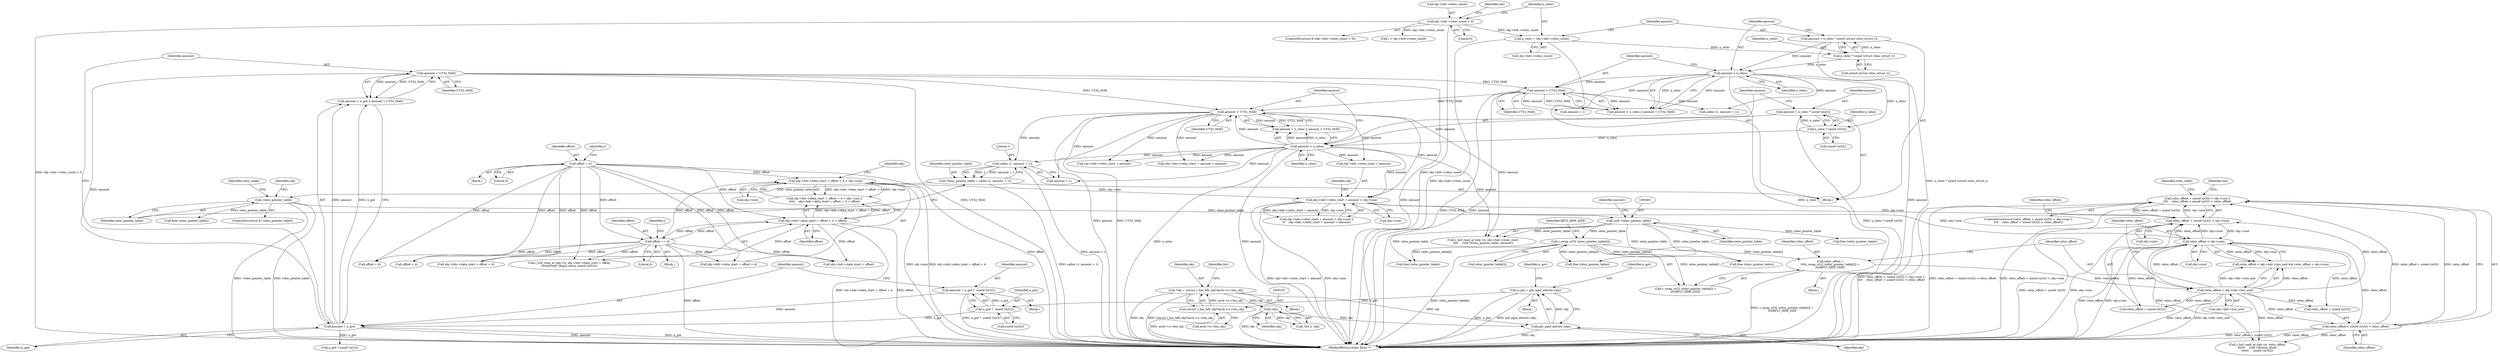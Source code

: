 digraph "0_radare2_72794dc3523bbd5bb370de3c5857cb736c387e18_0@API" {
"1000455" [label="(Call,reloc_offset + sizeof (ut32) > obj->size ||\n\t\t\t\t    reloc_offset + sizeof (ut32) < reloc_offset)"];
"1000456" [label="(Call,reloc_offset + sizeof (ut32) > obj->size)"];
"1000439" [label="(Call,reloc_offset < obj->hdr->bss_end)"];
"1000429" [label="(Call,reloc_offset =\n\t\t\t\tr_swap_ut32 (reloc_pointer_table[i]) +\n\t\t\t\tBFLT_HDR_SIZE)"];
"1000432" [label="(Call,r_swap_ut32 (reloc_pointer_table[i]))"];
"1000400" [label="(Call,(ut8 *)reloc_pointer_table)"];
"1000355" [label="(Call,!reloc_pointer_table)"];
"1000347" [label="(Call,*reloc_pointer_table = calloc (1, amount + 1))"];
"1000349" [label="(Call,calloc (1, amount + 1))"];
"1000339" [label="(Call,amount > UT32_MAX)"];
"1000336" [label="(Call,amount < n_reloc)"];
"1000328" [label="(Call,amount = n_reloc * sizeof (ut32))"];
"1000330" [label="(Call,n_reloc * sizeof (ut32))"];
"1000307" [label="(Call,amount < n_reloc)"];
"1000299" [label="(Call,amount = n_reloc * sizeof (struct reloc_struct_t))"];
"1000301" [label="(Call,n_reloc * sizeof (struct reloc_struct_t))"];
"1000292" [label="(Call,n_reloc = obj->hdr->reloc_count)"];
"1000283" [label="(Call,obj->hdr->reloc_count > 0)"];
"1000162" [label="(Call,amount > UT32_MAX)"];
"1000159" [label="(Call,amount < n_got)"];
"1000151" [label="(Call,amount = n_got *  sizeof (ut32))"];
"1000153" [label="(Call,n_got *  sizeof (ut32))"];
"1000144" [label="(Call,n_got = get_ngot_entries (obj))"];
"1000146" [label="(Call,get_ngot_entries (obj))"];
"1000104" [label="(Call,*obj = (struct r_bin_bflt_obj*)arch->o->bin_obj)"];
"1000106" [label="(Call,(struct r_bin_bflt_obj*)arch->o->bin_obj)"];
"1000128" [label="(Call,!obj)"];
"1000310" [label="(Call,amount > UT32_MAX)"];
"1000446" [label="(Call,reloc_offset < obj->size)"];
"1000363" [label="(Call,obj->hdr->reloc_start + amount > obj->size)"];
"1000200" [label="(Call,obj->hdr->data_start + offset + 4 > obj->size)"];
"1000180" [label="(Call,offset = 0)"];
"1000191" [label="(Call,offset += 4)"];
"1000213" [label="(Call,obj->hdr->data_start + offset + 4 < offset)"];
"1000464" [label="(Call,reloc_offset + sizeof (ut32) < reloc_offset)"];
"1000432" [label="(Call,r_swap_ut32 (reloc_pointer_table[i]))"];
"1000351" [label="(Call,amount + 1)"];
"1000433" [label="(Call,reloc_pointer_table[i])"];
"1000307" [label="(Call,amount < n_reloc)"];
"1000162" [label="(Call,amount > UT32_MAX)"];
"1000160" [label="(Identifier,amount)"];
"1000193" [label="(Literal,4)"];
"1000129" [label="(Identifier,obj)"];
"1000330" [label="(Call,n_reloc * sizeof (ut32))"];
"1000400" [label="(Call,(ut8 *)reloc_pointer_table)"];
"1000440" [label="(Identifier,reloc_offset)"];
"1000152" [label="(Identifier,amount)"];
"1000302" [label="(Identifier,n_reloc)"];
"1000355" [label="(Call,!reloc_pointer_table)"];
"1000300" [label="(Identifier,amount)"];
"1000448" [label="(Call,obj->size)"];
"1000210" [label="(Call,obj->size)"];
"1000223" [label="(Identifier,offset)"];
"1000356" [label="(Identifier,reloc_pointer_table)"];
"1000431" [label="(Call,r_swap_ut32 (reloc_pointer_table[i]) +\n\t\t\t\tBFLT_HDR_SIZE)"];
"1000159" [label="(Call,amount < n_got)"];
"1000335" [label="(Call,amount < n_reloc || amount > UT32_MAX)"];
"1000461" [label="(Call,obj->size)"];
"1000336" [label="(Call,amount < n_reloc)"];
"1000499" [label="(Call,free (reloc_pointer_table))"];
"1000454" [label="(ControlStructure,if (reloc_offset + sizeof (ut32) > obj->size ||\n\t\t\t\t    reloc_offset + sizeof (ut32) < reloc_offset))"];
"1000477" [label="(Identifier,len)"];
"1000200" [label="(Call,obj->hdr->data_start + offset + 4 > obj->size)"];
"1000341" [label="(Identifier,UT32_MAX)"];
"1000106" [label="(Call,(struct r_bin_bflt_obj*)arch->o->bin_obj)"];
"1000338" [label="(Identifier,n_reloc)"];
"1000301" [label="(Call,n_reloc * sizeof (struct reloc_struct_t))"];
"1000328" [label="(Call,amount = n_reloc * sizeof (ut32))"];
"1000354" [label="(ControlStructure,if (!reloc_pointer_table))"];
"1000568" [label="(MethodReturn,static RList *)"];
"1000154" [label="(Identifier,n_got)"];
"1000172" [label="(Call,n_got * sizeof (ut32))"];
"1000348" [label="(Identifier,reloc_pointer_table)"];
"1000427" [label="(Block,)"];
"1000320" [label="(Call,amount + 1)"];
"1000181" [label="(Identifier,offset)"];
"1000217" [label="(Identifier,obj)"];
"1000318" [label="(Call,calloc (1, amount + 1))"];
"1000214" [label="(Call,obj->hdr->data_start + offset + 4)"];
"1000478" [label="(Call,r_buf_read_at (obj->b, reloc_offset,\n\t\t\t\t\t\t     (ut8 *)&reloc_fixed,\n\t\t\t\t\t\t     sizeof (ut32)))"];
"1000362" [label="(Call,obj->hdr->reloc_start + amount > obj->size ||\n\t\t    obj->hdr->reloc_start + amount < amount)"];
"1000147" [label="(Identifier,obj)"];
"1000146" [label="(Call,get_ngot_entries (obj))"];
"1000375" [label="(Call,obj->hdr->reloc_start + amount)"];
"1000213" [label="(Call,obj->hdr->data_start + offset + 4 < offset)"];
"1000349" [label="(Call,calloc (1, amount + 1))"];
"1000306" [label="(Call,amount < n_reloc || amount > UT32_MAX)"];
"1000178" [label="(Block,)"];
"1000311" [label="(Identifier,amount)"];
"1000292" [label="(Call,n_reloc = obj->hdr->reloc_count)"];
"1000228" [label="(Call,r_buf_read_at (obj->b, obj->hdr->data_start + offset,\n\t\t\t\t\t\t\t\t(ut8 *)&got_entry, sizeof (ut32)))"];
"1000367" [label="(Identifier,obj)"];
"1000402" [label="(Identifier,reloc_pointer_table)"];
"1000464" [label="(Call,reloc_offset + sizeof (ut32) < reloc_offset)"];
"1000284" [label="(Call,obj->hdr->reloc_count)"];
"1000161" [label="(Identifier,n_got)"];
"1000143" [label="(Block,)"];
"1000371" [label="(Call,obj->size)"];
"1000115" [label="(Identifier,list)"];
"1000331" [label="(Identifier,n_reloc)"];
"1000337" [label="(Identifier,amount)"];
"1000359" [label="(Identifier,reloc_table)"];
"1000128" [label="(Call,!obj)"];
"1000473" [label="(Call,free (reloc_pointer_table))"];
"1000299" [label="(Call,amount = n_reloc * sizeof (struct reloc_struct_t))"];
"1000386" [label="(Call,free (reloc_pointer_table))"];
"1000290" [label="(Block,)"];
"1000309" [label="(Identifier,n_reloc)"];
"1000144" [label="(Call,n_got = get_ngot_entries (obj))"];
"1000447" [label="(Identifier,reloc_offset)"];
"1000347" [label="(Call,*reloc_pointer_table = calloc (1, amount + 1))"];
"1000150" [label="(Block,)"];
"1000436" [label="(Identifier,BFLT_HDR_SIZE)"];
"1000472" [label="(Identifier,reloc_table)"];
"1000554" [label="(Call,free (reloc_pointer_table))"];
"1000283" [label="(Call,obj->hdr->reloc_count > 0)"];
"1000289" [label="(Literal,0)"];
"1000151" [label="(Call,amount = n_got *  sizeof (ut32))"];
"1000339" [label="(Call,amount > UT32_MAX)"];
"1000153" [label="(Call,n_got *  sizeof (ut32))"];
"1000430" [label="(Identifier,reloc_offset)"];
"1000303" [label="(Call,sizeof (struct reloc_struct_t))"];
"1000466" [label="(Identifier,reloc_offset)"];
"1000294" [label="(Call,obj->hdr->reloc_count)"];
"1000164" [label="(Identifier,UT32_MAX)"];
"1000446" [label="(Call,reloc_offset < obj->size)"];
"1000364" [label="(Call,obj->hdr->reloc_start + amount)"];
"1000340" [label="(Identifier,amount)"];
"1000332" [label="(Call,sizeof (ut32))"];
"1000192" [label="(Identifier,offset)"];
"1000195" [label="(Identifier,i)"];
"1000438" [label="(Call,reloc_offset < obj->hdr->bss_end && reloc_offset < obj->size)"];
"1000105" [label="(Identifier,obj)"];
"1000182" [label="(Literal,0)"];
"1000391" [label="(Call,r_buf_read_at (obj->b, obj->hdr->reloc_start,\n\t\t\t\t     (ut8 *)reloc_pointer_table, amount))"];
"1000429" [label="(Call,reloc_offset =\n\t\t\t\tr_swap_ut32 (reloc_pointer_table[i]) +\n\t\t\t\tBFLT_HDR_SIZE)"];
"1000363" [label="(Call,obj->hdr->reloc_start + amount > obj->size)"];
"1000104" [label="(Call,*obj = (struct r_bin_bflt_obj*)arch->o->bin_obj)"];
"1000457" [label="(Call,reloc_offset + sizeof (ut32))"];
"1000562" [label="(Identifier,list)"];
"1000469" [label="(Identifier,reloc_offset)"];
"1000439" [label="(Call,reloc_offset < obj->hdr->bss_end)"];
"1000455" [label="(Call,reloc_offset + sizeof (ut32) > obj->size ||\n\t\t\t\t    reloc_offset + sizeof (ut32) < reloc_offset)"];
"1000145" [label="(Identifier,n_got)"];
"1000207" [label="(Call,offset + 4)"];
"1000456" [label="(Call,reloc_offset + sizeof (ut32) > obj->size)"];
"1000185" [label="(Identifier,i)"];
"1000312" [label="(Identifier,UT32_MAX)"];
"1000465" [label="(Call,reloc_offset + sizeof (ut32))"];
"1000403" [label="(Identifier,amount)"];
"1000308" [label="(Identifier,amount)"];
"1000149" [label="(Identifier,n_got)"];
"1000102" [label="(Block,)"];
"1000201" [label="(Call,obj->hdr->data_start + offset + 4)"];
"1000329" [label="(Identifier,amount)"];
"1000180" [label="(Call,offset = 0)"];
"1000232" [label="(Call,obj->hdr->data_start + offset)"];
"1000374" [label="(Call,obj->hdr->reloc_start + amount < amount)"];
"1000282" [label="(ControlStructure,if (obj->hdr->reloc_count > 0))"];
"1000125" [label="(Call,!list || !obj)"];
"1000441" [label="(Call,obj->hdr->bss_end)"];
"1000163" [label="(Identifier,amount)"];
"1000190" [label="(Block,)"];
"1000418" [label="(Call,i < obj->hdr->reloc_count)"];
"1000310" [label="(Call,amount > UT32_MAX)"];
"1000191" [label="(Call,offset += 4)"];
"1000350" [label="(Literal,1)"];
"1000293" [label="(Identifier,n_reloc)"];
"1000378" [label="(Identifier,obj)"];
"1000155" [label="(Call,sizeof (ut32))"];
"1000158" [label="(Call,amount < n_got || amount > UT32_MAX)"];
"1000220" [label="(Call,offset + 4)"];
"1000199" [label="(Call,obj->hdr->data_start + offset + 4 > obj->size ||\n\t\t\t\t\t    obj->hdr->data_start + offset + 4 < offset)"];
"1000108" [label="(Call,arch->o->bin_obj)"];
"1000411" [label="(Call,free (reloc_pointer_table))"];
"1000455" -> "1000454"  [label="AST: "];
"1000455" -> "1000456"  [label="CFG: "];
"1000455" -> "1000464"  [label="CFG: "];
"1000456" -> "1000455"  [label="AST: "];
"1000464" -> "1000455"  [label="AST: "];
"1000472" -> "1000455"  [label="CFG: "];
"1000477" -> "1000455"  [label="CFG: "];
"1000455" -> "1000568"  [label="DDG: reloc_offset + sizeof (ut32) > obj->size ||\n\t\t\t\t    reloc_offset + sizeof (ut32) < reloc_offset"];
"1000455" -> "1000568"  [label="DDG: reloc_offset + sizeof (ut32) < reloc_offset"];
"1000455" -> "1000568"  [label="DDG: reloc_offset + sizeof (ut32) > obj->size"];
"1000456" -> "1000455"  [label="DDG: reloc_offset + sizeof (ut32)"];
"1000456" -> "1000455"  [label="DDG: obj->size"];
"1000464" -> "1000455"  [label="DDG: reloc_offset + sizeof (ut32)"];
"1000464" -> "1000455"  [label="DDG: reloc_offset"];
"1000456" -> "1000461"  [label="CFG: "];
"1000457" -> "1000456"  [label="AST: "];
"1000461" -> "1000456"  [label="AST: "];
"1000466" -> "1000456"  [label="CFG: "];
"1000456" -> "1000568"  [label="DDG: obj->size"];
"1000456" -> "1000568"  [label="DDG: reloc_offset + sizeof (ut32)"];
"1000456" -> "1000446"  [label="DDG: obj->size"];
"1000439" -> "1000456"  [label="DDG: reloc_offset"];
"1000446" -> "1000456"  [label="DDG: reloc_offset"];
"1000446" -> "1000456"  [label="DDG: obj->size"];
"1000363" -> "1000456"  [label="DDG: obj->size"];
"1000439" -> "1000438"  [label="AST: "];
"1000439" -> "1000441"  [label="CFG: "];
"1000440" -> "1000439"  [label="AST: "];
"1000441" -> "1000439"  [label="AST: "];
"1000447" -> "1000439"  [label="CFG: "];
"1000438" -> "1000439"  [label="CFG: "];
"1000439" -> "1000568"  [label="DDG: reloc_offset"];
"1000439" -> "1000568"  [label="DDG: obj->hdr->bss_end"];
"1000439" -> "1000438"  [label="DDG: reloc_offset"];
"1000439" -> "1000438"  [label="DDG: obj->hdr->bss_end"];
"1000429" -> "1000439"  [label="DDG: reloc_offset"];
"1000439" -> "1000446"  [label="DDG: reloc_offset"];
"1000439" -> "1000457"  [label="DDG: reloc_offset"];
"1000439" -> "1000464"  [label="DDG: reloc_offset"];
"1000439" -> "1000465"  [label="DDG: reloc_offset"];
"1000439" -> "1000478"  [label="DDG: reloc_offset"];
"1000429" -> "1000427"  [label="AST: "];
"1000429" -> "1000431"  [label="CFG: "];
"1000430" -> "1000429"  [label="AST: "];
"1000431" -> "1000429"  [label="AST: "];
"1000440" -> "1000429"  [label="CFG: "];
"1000429" -> "1000568"  [label="DDG: r_swap_ut32 (reloc_pointer_table[i]) +\n\t\t\t\tBFLT_HDR_SIZE"];
"1000432" -> "1000429"  [label="DDG: reloc_pointer_table[i]"];
"1000432" -> "1000431"  [label="AST: "];
"1000432" -> "1000433"  [label="CFG: "];
"1000433" -> "1000432"  [label="AST: "];
"1000436" -> "1000432"  [label="CFG: "];
"1000432" -> "1000568"  [label="DDG: reloc_pointer_table[i]"];
"1000432" -> "1000431"  [label="DDG: reloc_pointer_table[i]"];
"1000400" -> "1000432"  [label="DDG: reloc_pointer_table"];
"1000432" -> "1000473"  [label="DDG: reloc_pointer_table[i]"];
"1000432" -> "1000499"  [label="DDG: reloc_pointer_table[i]"];
"1000432" -> "1000554"  [label="DDG: reloc_pointer_table[i]"];
"1000400" -> "1000391"  [label="AST: "];
"1000400" -> "1000402"  [label="CFG: "];
"1000401" -> "1000400"  [label="AST: "];
"1000402" -> "1000400"  [label="AST: "];
"1000403" -> "1000400"  [label="CFG: "];
"1000400" -> "1000391"  [label="DDG: reloc_pointer_table"];
"1000355" -> "1000400"  [label="DDG: reloc_pointer_table"];
"1000400" -> "1000411"  [label="DDG: reloc_pointer_table"];
"1000400" -> "1000473"  [label="DDG: reloc_pointer_table"];
"1000400" -> "1000499"  [label="DDG: reloc_pointer_table"];
"1000400" -> "1000554"  [label="DDG: reloc_pointer_table"];
"1000355" -> "1000354"  [label="AST: "];
"1000355" -> "1000356"  [label="CFG: "];
"1000356" -> "1000355"  [label="AST: "];
"1000359" -> "1000355"  [label="CFG: "];
"1000367" -> "1000355"  [label="CFG: "];
"1000355" -> "1000568"  [label="DDG: reloc_pointer_table"];
"1000355" -> "1000568"  [label="DDG: !reloc_pointer_table"];
"1000347" -> "1000355"  [label="DDG: reloc_pointer_table"];
"1000355" -> "1000386"  [label="DDG: reloc_pointer_table"];
"1000347" -> "1000290"  [label="AST: "];
"1000347" -> "1000349"  [label="CFG: "];
"1000348" -> "1000347"  [label="AST: "];
"1000349" -> "1000347"  [label="AST: "];
"1000356" -> "1000347"  [label="CFG: "];
"1000347" -> "1000568"  [label="DDG: calloc (1, amount + 1)"];
"1000349" -> "1000347"  [label="DDG: 1"];
"1000349" -> "1000347"  [label="DDG: amount + 1"];
"1000349" -> "1000351"  [label="CFG: "];
"1000350" -> "1000349"  [label="AST: "];
"1000351" -> "1000349"  [label="AST: "];
"1000349" -> "1000568"  [label="DDG: amount + 1"];
"1000339" -> "1000349"  [label="DDG: amount"];
"1000336" -> "1000349"  [label="DDG: amount"];
"1000339" -> "1000335"  [label="AST: "];
"1000339" -> "1000341"  [label="CFG: "];
"1000340" -> "1000339"  [label="AST: "];
"1000341" -> "1000339"  [label="AST: "];
"1000335" -> "1000339"  [label="CFG: "];
"1000339" -> "1000568"  [label="DDG: amount"];
"1000339" -> "1000568"  [label="DDG: UT32_MAX"];
"1000339" -> "1000335"  [label="DDG: amount"];
"1000339" -> "1000335"  [label="DDG: UT32_MAX"];
"1000336" -> "1000339"  [label="DDG: amount"];
"1000162" -> "1000339"  [label="DDG: UT32_MAX"];
"1000310" -> "1000339"  [label="DDG: UT32_MAX"];
"1000339" -> "1000351"  [label="DDG: amount"];
"1000339" -> "1000363"  [label="DDG: amount"];
"1000339" -> "1000364"  [label="DDG: amount"];
"1000339" -> "1000374"  [label="DDG: amount"];
"1000339" -> "1000375"  [label="DDG: amount"];
"1000339" -> "1000391"  [label="DDG: amount"];
"1000336" -> "1000335"  [label="AST: "];
"1000336" -> "1000338"  [label="CFG: "];
"1000337" -> "1000336"  [label="AST: "];
"1000338" -> "1000336"  [label="AST: "];
"1000340" -> "1000336"  [label="CFG: "];
"1000335" -> "1000336"  [label="CFG: "];
"1000336" -> "1000568"  [label="DDG: n_reloc"];
"1000336" -> "1000568"  [label="DDG: amount"];
"1000336" -> "1000335"  [label="DDG: amount"];
"1000336" -> "1000335"  [label="DDG: n_reloc"];
"1000328" -> "1000336"  [label="DDG: amount"];
"1000330" -> "1000336"  [label="DDG: n_reloc"];
"1000336" -> "1000351"  [label="DDG: amount"];
"1000336" -> "1000363"  [label="DDG: amount"];
"1000336" -> "1000364"  [label="DDG: amount"];
"1000336" -> "1000374"  [label="DDG: amount"];
"1000336" -> "1000375"  [label="DDG: amount"];
"1000336" -> "1000391"  [label="DDG: amount"];
"1000328" -> "1000290"  [label="AST: "];
"1000328" -> "1000330"  [label="CFG: "];
"1000329" -> "1000328"  [label="AST: "];
"1000330" -> "1000328"  [label="AST: "];
"1000337" -> "1000328"  [label="CFG: "];
"1000328" -> "1000568"  [label="DDG: n_reloc * sizeof (ut32)"];
"1000330" -> "1000328"  [label="DDG: n_reloc"];
"1000330" -> "1000332"  [label="CFG: "];
"1000331" -> "1000330"  [label="AST: "];
"1000332" -> "1000330"  [label="AST: "];
"1000307" -> "1000330"  [label="DDG: n_reloc"];
"1000307" -> "1000306"  [label="AST: "];
"1000307" -> "1000309"  [label="CFG: "];
"1000308" -> "1000307"  [label="AST: "];
"1000309" -> "1000307"  [label="AST: "];
"1000311" -> "1000307"  [label="CFG: "];
"1000306" -> "1000307"  [label="CFG: "];
"1000307" -> "1000568"  [label="DDG: n_reloc"];
"1000307" -> "1000568"  [label="DDG: amount"];
"1000307" -> "1000306"  [label="DDG: amount"];
"1000307" -> "1000306"  [label="DDG: n_reloc"];
"1000299" -> "1000307"  [label="DDG: amount"];
"1000301" -> "1000307"  [label="DDG: n_reloc"];
"1000307" -> "1000310"  [label="DDG: amount"];
"1000307" -> "1000318"  [label="DDG: amount"];
"1000307" -> "1000320"  [label="DDG: amount"];
"1000299" -> "1000290"  [label="AST: "];
"1000299" -> "1000301"  [label="CFG: "];
"1000300" -> "1000299"  [label="AST: "];
"1000301" -> "1000299"  [label="AST: "];
"1000308" -> "1000299"  [label="CFG: "];
"1000299" -> "1000568"  [label="DDG: n_reloc * sizeof (struct reloc_struct_t)"];
"1000301" -> "1000299"  [label="DDG: n_reloc"];
"1000301" -> "1000303"  [label="CFG: "];
"1000302" -> "1000301"  [label="AST: "];
"1000303" -> "1000301"  [label="AST: "];
"1000292" -> "1000301"  [label="DDG: n_reloc"];
"1000292" -> "1000290"  [label="AST: "];
"1000292" -> "1000294"  [label="CFG: "];
"1000293" -> "1000292"  [label="AST: "];
"1000294" -> "1000292"  [label="AST: "];
"1000300" -> "1000292"  [label="CFG: "];
"1000292" -> "1000568"  [label="DDG: obj->hdr->reloc_count"];
"1000283" -> "1000292"  [label="DDG: obj->hdr->reloc_count"];
"1000283" -> "1000282"  [label="AST: "];
"1000283" -> "1000289"  [label="CFG: "];
"1000284" -> "1000283"  [label="AST: "];
"1000289" -> "1000283"  [label="AST: "];
"1000293" -> "1000283"  [label="CFG: "];
"1000562" -> "1000283"  [label="CFG: "];
"1000283" -> "1000568"  [label="DDG: obj->hdr->reloc_count"];
"1000283" -> "1000568"  [label="DDG: obj->hdr->reloc_count > 0"];
"1000283" -> "1000418"  [label="DDG: obj->hdr->reloc_count"];
"1000162" -> "1000158"  [label="AST: "];
"1000162" -> "1000164"  [label="CFG: "];
"1000163" -> "1000162"  [label="AST: "];
"1000164" -> "1000162"  [label="AST: "];
"1000158" -> "1000162"  [label="CFG: "];
"1000162" -> "1000568"  [label="DDG: UT32_MAX"];
"1000162" -> "1000568"  [label="DDG: amount"];
"1000162" -> "1000158"  [label="DDG: amount"];
"1000162" -> "1000158"  [label="DDG: UT32_MAX"];
"1000159" -> "1000162"  [label="DDG: amount"];
"1000162" -> "1000310"  [label="DDG: UT32_MAX"];
"1000159" -> "1000158"  [label="AST: "];
"1000159" -> "1000161"  [label="CFG: "];
"1000160" -> "1000159"  [label="AST: "];
"1000161" -> "1000159"  [label="AST: "];
"1000163" -> "1000159"  [label="CFG: "];
"1000158" -> "1000159"  [label="CFG: "];
"1000159" -> "1000568"  [label="DDG: amount"];
"1000159" -> "1000568"  [label="DDG: n_got"];
"1000159" -> "1000158"  [label="DDG: amount"];
"1000159" -> "1000158"  [label="DDG: n_got"];
"1000151" -> "1000159"  [label="DDG: amount"];
"1000153" -> "1000159"  [label="DDG: n_got"];
"1000159" -> "1000172"  [label="DDG: n_got"];
"1000151" -> "1000150"  [label="AST: "];
"1000151" -> "1000153"  [label="CFG: "];
"1000152" -> "1000151"  [label="AST: "];
"1000153" -> "1000151"  [label="AST: "];
"1000160" -> "1000151"  [label="CFG: "];
"1000151" -> "1000568"  [label="DDG: n_got *  sizeof (ut32)"];
"1000153" -> "1000151"  [label="DDG: n_got"];
"1000153" -> "1000155"  [label="CFG: "];
"1000154" -> "1000153"  [label="AST: "];
"1000155" -> "1000153"  [label="AST: "];
"1000144" -> "1000153"  [label="DDG: n_got"];
"1000144" -> "1000143"  [label="AST: "];
"1000144" -> "1000146"  [label="CFG: "];
"1000145" -> "1000144"  [label="AST: "];
"1000146" -> "1000144"  [label="AST: "];
"1000149" -> "1000144"  [label="CFG: "];
"1000144" -> "1000568"  [label="DDG: n_got"];
"1000144" -> "1000568"  [label="DDG: get_ngot_entries (obj)"];
"1000146" -> "1000144"  [label="DDG: obj"];
"1000146" -> "1000147"  [label="CFG: "];
"1000147" -> "1000146"  [label="AST: "];
"1000146" -> "1000568"  [label="DDG: obj"];
"1000104" -> "1000146"  [label="DDG: obj"];
"1000128" -> "1000146"  [label="DDG: obj"];
"1000104" -> "1000102"  [label="AST: "];
"1000104" -> "1000106"  [label="CFG: "];
"1000105" -> "1000104"  [label="AST: "];
"1000106" -> "1000104"  [label="AST: "];
"1000115" -> "1000104"  [label="CFG: "];
"1000104" -> "1000568"  [label="DDG: obj"];
"1000104" -> "1000568"  [label="DDG: (struct r_bin_bflt_obj*)arch->o->bin_obj"];
"1000106" -> "1000104"  [label="DDG: arch->o->bin_obj"];
"1000104" -> "1000128"  [label="DDG: obj"];
"1000106" -> "1000108"  [label="CFG: "];
"1000107" -> "1000106"  [label="AST: "];
"1000108" -> "1000106"  [label="AST: "];
"1000106" -> "1000568"  [label="DDG: arch->o->bin_obj"];
"1000128" -> "1000125"  [label="AST: "];
"1000128" -> "1000129"  [label="CFG: "];
"1000129" -> "1000128"  [label="AST: "];
"1000125" -> "1000128"  [label="CFG: "];
"1000128" -> "1000568"  [label="DDG: obj"];
"1000128" -> "1000125"  [label="DDG: obj"];
"1000310" -> "1000306"  [label="AST: "];
"1000310" -> "1000312"  [label="CFG: "];
"1000311" -> "1000310"  [label="AST: "];
"1000312" -> "1000310"  [label="AST: "];
"1000306" -> "1000310"  [label="CFG: "];
"1000310" -> "1000568"  [label="DDG: UT32_MAX"];
"1000310" -> "1000568"  [label="DDG: amount"];
"1000310" -> "1000306"  [label="DDG: amount"];
"1000310" -> "1000306"  [label="DDG: UT32_MAX"];
"1000310" -> "1000318"  [label="DDG: amount"];
"1000310" -> "1000320"  [label="DDG: amount"];
"1000446" -> "1000438"  [label="AST: "];
"1000446" -> "1000448"  [label="CFG: "];
"1000447" -> "1000446"  [label="AST: "];
"1000448" -> "1000446"  [label="AST: "];
"1000438" -> "1000446"  [label="CFG: "];
"1000446" -> "1000568"  [label="DDG: reloc_offset"];
"1000446" -> "1000568"  [label="DDG: obj->size"];
"1000446" -> "1000438"  [label="DDG: reloc_offset"];
"1000446" -> "1000438"  [label="DDG: obj->size"];
"1000363" -> "1000446"  [label="DDG: obj->size"];
"1000446" -> "1000457"  [label="DDG: reloc_offset"];
"1000446" -> "1000464"  [label="DDG: reloc_offset"];
"1000446" -> "1000465"  [label="DDG: reloc_offset"];
"1000446" -> "1000478"  [label="DDG: reloc_offset"];
"1000363" -> "1000362"  [label="AST: "];
"1000363" -> "1000371"  [label="CFG: "];
"1000364" -> "1000363"  [label="AST: "];
"1000371" -> "1000363"  [label="AST: "];
"1000378" -> "1000363"  [label="CFG: "];
"1000362" -> "1000363"  [label="CFG: "];
"1000363" -> "1000568"  [label="DDG: obj->hdr->reloc_start + amount"];
"1000363" -> "1000568"  [label="DDG: obj->size"];
"1000363" -> "1000362"  [label="DDG: obj->hdr->reloc_start + amount"];
"1000363" -> "1000362"  [label="DDG: obj->size"];
"1000200" -> "1000363"  [label="DDG: obj->size"];
"1000200" -> "1000199"  [label="AST: "];
"1000200" -> "1000210"  [label="CFG: "];
"1000201" -> "1000200"  [label="AST: "];
"1000210" -> "1000200"  [label="AST: "];
"1000217" -> "1000200"  [label="CFG: "];
"1000199" -> "1000200"  [label="CFG: "];
"1000200" -> "1000568"  [label="DDG: obj->hdr->data_start + offset + 4"];
"1000200" -> "1000568"  [label="DDG: obj->size"];
"1000200" -> "1000199"  [label="DDG: obj->hdr->data_start + offset + 4"];
"1000200" -> "1000199"  [label="DDG: obj->size"];
"1000180" -> "1000200"  [label="DDG: offset"];
"1000191" -> "1000200"  [label="DDG: offset"];
"1000180" -> "1000178"  [label="AST: "];
"1000180" -> "1000182"  [label="CFG: "];
"1000181" -> "1000180"  [label="AST: "];
"1000182" -> "1000180"  [label="AST: "];
"1000185" -> "1000180"  [label="CFG: "];
"1000180" -> "1000568"  [label="DDG: offset"];
"1000180" -> "1000191"  [label="DDG: offset"];
"1000180" -> "1000201"  [label="DDG: offset"];
"1000180" -> "1000207"  [label="DDG: offset"];
"1000180" -> "1000213"  [label="DDG: offset"];
"1000180" -> "1000214"  [label="DDG: offset"];
"1000180" -> "1000220"  [label="DDG: offset"];
"1000180" -> "1000228"  [label="DDG: offset"];
"1000180" -> "1000232"  [label="DDG: offset"];
"1000191" -> "1000190"  [label="AST: "];
"1000191" -> "1000193"  [label="CFG: "];
"1000192" -> "1000191"  [label="AST: "];
"1000193" -> "1000191"  [label="AST: "];
"1000195" -> "1000191"  [label="CFG: "];
"1000191" -> "1000568"  [label="DDG: offset"];
"1000213" -> "1000191"  [label="DDG: offset"];
"1000191" -> "1000201"  [label="DDG: offset"];
"1000191" -> "1000207"  [label="DDG: offset"];
"1000191" -> "1000213"  [label="DDG: offset"];
"1000191" -> "1000214"  [label="DDG: offset"];
"1000191" -> "1000220"  [label="DDG: offset"];
"1000191" -> "1000228"  [label="DDG: offset"];
"1000191" -> "1000232"  [label="DDG: offset"];
"1000213" -> "1000199"  [label="AST: "];
"1000213" -> "1000223"  [label="CFG: "];
"1000214" -> "1000213"  [label="AST: "];
"1000223" -> "1000213"  [label="AST: "];
"1000199" -> "1000213"  [label="CFG: "];
"1000213" -> "1000568"  [label="DDG: offset"];
"1000213" -> "1000568"  [label="DDG: obj->hdr->data_start + offset + 4"];
"1000213" -> "1000199"  [label="DDG: obj->hdr->data_start + offset + 4"];
"1000213" -> "1000199"  [label="DDG: offset"];
"1000213" -> "1000228"  [label="DDG: offset"];
"1000213" -> "1000232"  [label="DDG: offset"];
"1000464" -> "1000469"  [label="CFG: "];
"1000465" -> "1000464"  [label="AST: "];
"1000469" -> "1000464"  [label="AST: "];
"1000464" -> "1000568"  [label="DDG: reloc_offset + sizeof (ut32)"];
"1000464" -> "1000568"  [label="DDG: reloc_offset"];
"1000464" -> "1000478"  [label="DDG: reloc_offset"];
}
